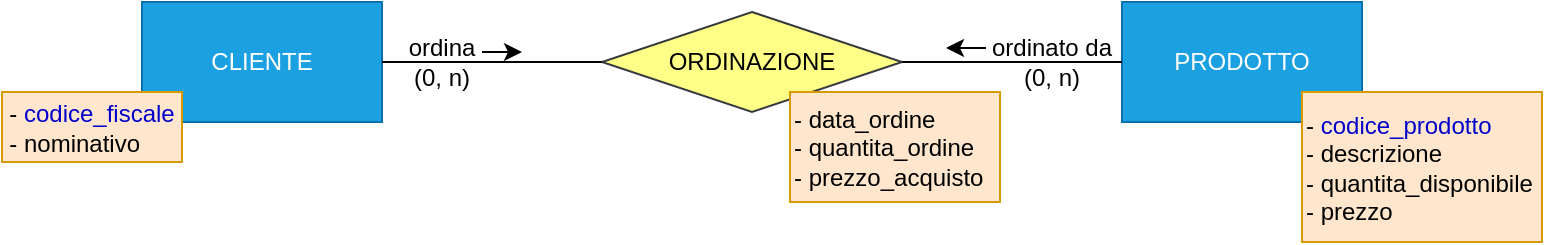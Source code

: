 <mxfile version="22.0.3" type="device">
  <diagram name="Pagina-1" id="ZR_6BwqGiIvRILRJ7GTZ">
    <mxGraphModel dx="1418" dy="828" grid="1" gridSize="10" guides="1" tooltips="1" connect="1" arrows="1" fold="1" page="1" pageScale="1" pageWidth="827" pageHeight="1169" math="0" shadow="0">
      <root>
        <mxCell id="0" />
        <mxCell id="1" parent="0" />
        <mxCell id="1MviEou3UJjA7Qx_oaFe-1" value="PRODOTTO" style="rounded=0;whiteSpace=wrap;html=1;fillColor=#1ba1e2;strokeColor=#006EAF;fontColor=#ffffff;" parent="1" vertex="1">
          <mxGeometry x="580" y="370" width="120" height="60" as="geometry" />
        </mxCell>
        <mxCell id="1MviEou3UJjA7Qx_oaFe-2" value="ORDINAZIONE" style="rhombus;whiteSpace=wrap;html=1;fillColor=#ffff88;strokeColor=#36393d;" parent="1" vertex="1">
          <mxGeometry x="320" y="375" width="150" height="50" as="geometry" />
        </mxCell>
        <mxCell id="1MviEou3UJjA7Qx_oaFe-3" value="CLIENTE" style="rounded=0;whiteSpace=wrap;html=1;fillColor=#1ba1e2;strokeColor=#006EAF;fontColor=#ffffff;" parent="1" vertex="1">
          <mxGeometry x="90" y="370" width="120" height="60" as="geometry" />
        </mxCell>
        <mxCell id="1MviEou3UJjA7Qx_oaFe-6" value="- &lt;font color=&quot;#0000cc&quot;&gt;codice_fiscale&lt;/font&gt;&lt;br&gt;&lt;div style=&quot;text-align: left;&quot;&gt;&lt;span style=&quot;background-color: initial;&quot;&gt;- nominativo&amp;nbsp;&lt;/span&gt;&lt;/div&gt;" style="text;html=1;strokeColor=#d79b00;fillColor=#ffe6cc;align=center;verticalAlign=middle;whiteSpace=wrap;rounded=0;" parent="1" vertex="1">
          <mxGeometry x="20" y="415" width="90" height="35" as="geometry" />
        </mxCell>
        <mxCell id="1MviEou3UJjA7Qx_oaFe-8" value="&lt;div style=&quot;&quot;&gt;&lt;span style=&quot;background-color: initial;&quot;&gt;- &lt;font color=&quot;#0000cc&quot;&gt;codice_prodotto&lt;/font&gt;&lt;/span&gt;&lt;/div&gt;&lt;div style=&quot;&quot;&gt;&lt;span style=&quot;background-color: initial;&quot;&gt;- descrizione&lt;/span&gt;&lt;/div&gt;&lt;div style=&quot;&quot;&gt;&lt;span style=&quot;background-color: initial;&quot;&gt;- quantita_disponibile&lt;/span&gt;&lt;/div&gt;&lt;div style=&quot;&quot;&gt;&lt;span style=&quot;background-color: initial;&quot;&gt;- prezzo&lt;/span&gt;&lt;/div&gt;" style="text;html=1;strokeColor=#d79b00;fillColor=#ffe6cc;align=left;verticalAlign=middle;whiteSpace=wrap;rounded=0;" parent="1" vertex="1">
          <mxGeometry x="670" y="415" width="120" height="75" as="geometry" />
        </mxCell>
        <mxCell id="ItG0HhnWTE0emp0KrZQw-1" value="&lt;div style=&quot;&quot;&gt;&lt;span style=&quot;background-color: initial;&quot;&gt;- data_ordine&lt;/span&gt;&lt;/div&gt;&lt;div style=&quot;&quot;&gt;&lt;span style=&quot;background-color: initial;&quot;&gt;- quantita_ordine&lt;/span&gt;&lt;/div&gt;&lt;div style=&quot;&quot;&gt;&lt;span style=&quot;background-color: initial;&quot;&gt;- prezzo_acquisto&lt;/span&gt;&lt;/div&gt;" style="text;html=1;strokeColor=#d79b00;fillColor=#ffe6cc;align=left;verticalAlign=middle;whiteSpace=wrap;rounded=0;" parent="1" vertex="1">
          <mxGeometry x="414" y="415" width="105" height="55" as="geometry" />
        </mxCell>
        <mxCell id="ItG0HhnWTE0emp0KrZQw-2" value="" style="endArrow=none;html=1;rounded=0;exitX=1;exitY=0.5;exitDx=0;exitDy=0;" parent="1" source="1MviEou3UJjA7Qx_oaFe-3" edge="1">
          <mxGeometry width="50" height="50" relative="1" as="geometry">
            <mxPoint x="390" y="450" as="sourcePoint" />
            <mxPoint x="320" y="400" as="targetPoint" />
          </mxGeometry>
        </mxCell>
        <mxCell id="ItG0HhnWTE0emp0KrZQw-3" value="" style="endArrow=none;html=1;rounded=0;entryX=0;entryY=0.5;entryDx=0;entryDy=0;" parent="1" source="1MviEou3UJjA7Qx_oaFe-2" target="1MviEou3UJjA7Qx_oaFe-1" edge="1">
          <mxGeometry width="50" height="50" relative="1" as="geometry">
            <mxPoint x="480" y="399.5" as="sourcePoint" />
            <mxPoint x="590" y="399.5" as="targetPoint" />
          </mxGeometry>
        </mxCell>
        <mxCell id="ItG0HhnWTE0emp0KrZQw-4" value="ordina &lt;br&gt;(0, n)" style="text;html=1;strokeColor=none;fillColor=none;align=center;verticalAlign=middle;whiteSpace=wrap;rounded=0;" parent="1" vertex="1">
          <mxGeometry x="210" y="385" width="60" height="30" as="geometry" />
        </mxCell>
        <mxCell id="ItG0HhnWTE0emp0KrZQw-8" value="ordinato da&lt;br&gt;(0, n)" style="text;html=1;strokeColor=none;fillColor=none;align=center;verticalAlign=middle;whiteSpace=wrap;rounded=0;" parent="1" vertex="1">
          <mxGeometry x="510" y="385" width="70" height="30" as="geometry" />
        </mxCell>
        <mxCell id="ItG0HhnWTE0emp0KrZQw-9" value="" style="endArrow=classic;html=1;rounded=0;" parent="1" edge="1">
          <mxGeometry width="50" height="50" relative="1" as="geometry">
            <mxPoint x="260" y="395" as="sourcePoint" />
            <mxPoint x="280" y="395" as="targetPoint" />
          </mxGeometry>
        </mxCell>
        <mxCell id="ItG0HhnWTE0emp0KrZQw-10" value="" style="endArrow=classic;html=1;rounded=0;" parent="1" edge="1">
          <mxGeometry width="50" height="50" relative="1" as="geometry">
            <mxPoint x="512" y="393" as="sourcePoint" />
            <mxPoint x="492" y="393" as="targetPoint" />
          </mxGeometry>
        </mxCell>
      </root>
    </mxGraphModel>
  </diagram>
</mxfile>
